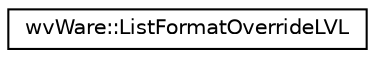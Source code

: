 digraph "类继承关系图"
{
  edge [fontname="Helvetica",fontsize="10",labelfontname="Helvetica",labelfontsize="10"];
  node [fontname="Helvetica",fontsize="10",shape=record];
  rankdir="LR";
  Node0 [label="wvWare::ListFormatOverrideLVL",height=0.2,width=0.4,color="black", fillcolor="white", style="filled",URL="$classwv_ware_1_1_list_format_override_l_v_l.html"];
}
